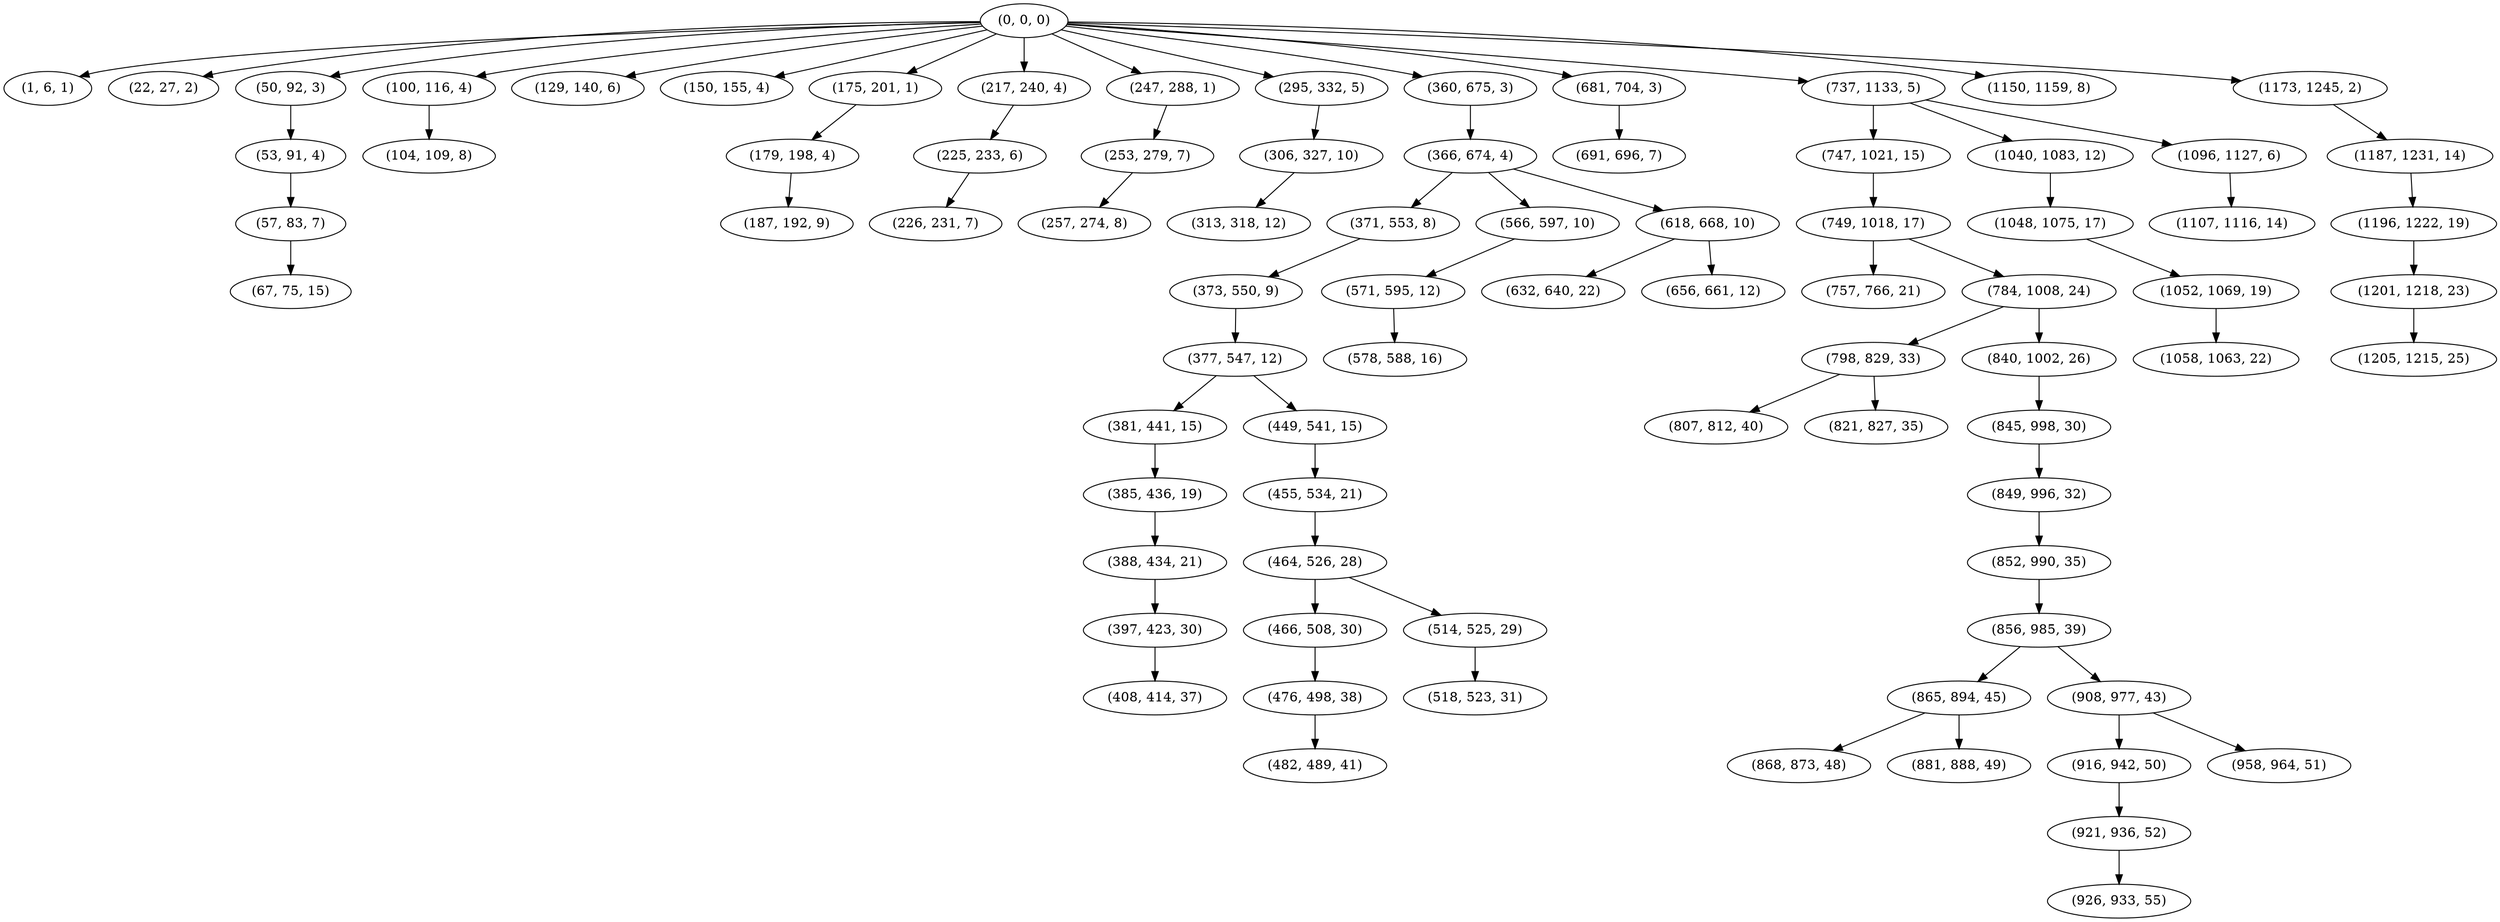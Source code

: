 digraph tree {
    "(0, 0, 0)";
    "(1, 6, 1)";
    "(22, 27, 2)";
    "(50, 92, 3)";
    "(53, 91, 4)";
    "(57, 83, 7)";
    "(67, 75, 15)";
    "(100, 116, 4)";
    "(104, 109, 8)";
    "(129, 140, 6)";
    "(150, 155, 4)";
    "(175, 201, 1)";
    "(179, 198, 4)";
    "(187, 192, 9)";
    "(217, 240, 4)";
    "(225, 233, 6)";
    "(226, 231, 7)";
    "(247, 288, 1)";
    "(253, 279, 7)";
    "(257, 274, 8)";
    "(295, 332, 5)";
    "(306, 327, 10)";
    "(313, 318, 12)";
    "(360, 675, 3)";
    "(366, 674, 4)";
    "(371, 553, 8)";
    "(373, 550, 9)";
    "(377, 547, 12)";
    "(381, 441, 15)";
    "(385, 436, 19)";
    "(388, 434, 21)";
    "(397, 423, 30)";
    "(408, 414, 37)";
    "(449, 541, 15)";
    "(455, 534, 21)";
    "(464, 526, 28)";
    "(466, 508, 30)";
    "(476, 498, 38)";
    "(482, 489, 41)";
    "(514, 525, 29)";
    "(518, 523, 31)";
    "(566, 597, 10)";
    "(571, 595, 12)";
    "(578, 588, 16)";
    "(618, 668, 10)";
    "(632, 640, 22)";
    "(656, 661, 12)";
    "(681, 704, 3)";
    "(691, 696, 7)";
    "(737, 1133, 5)";
    "(747, 1021, 15)";
    "(749, 1018, 17)";
    "(757, 766, 21)";
    "(784, 1008, 24)";
    "(798, 829, 33)";
    "(807, 812, 40)";
    "(821, 827, 35)";
    "(840, 1002, 26)";
    "(845, 998, 30)";
    "(849, 996, 32)";
    "(852, 990, 35)";
    "(856, 985, 39)";
    "(865, 894, 45)";
    "(868, 873, 48)";
    "(881, 888, 49)";
    "(908, 977, 43)";
    "(916, 942, 50)";
    "(921, 936, 52)";
    "(926, 933, 55)";
    "(958, 964, 51)";
    "(1040, 1083, 12)";
    "(1048, 1075, 17)";
    "(1052, 1069, 19)";
    "(1058, 1063, 22)";
    "(1096, 1127, 6)";
    "(1107, 1116, 14)";
    "(1150, 1159, 8)";
    "(1173, 1245, 2)";
    "(1187, 1231, 14)";
    "(1196, 1222, 19)";
    "(1201, 1218, 23)";
    "(1205, 1215, 25)";
    "(0, 0, 0)" -> "(1, 6, 1)";
    "(0, 0, 0)" -> "(22, 27, 2)";
    "(0, 0, 0)" -> "(50, 92, 3)";
    "(0, 0, 0)" -> "(100, 116, 4)";
    "(0, 0, 0)" -> "(129, 140, 6)";
    "(0, 0, 0)" -> "(150, 155, 4)";
    "(0, 0, 0)" -> "(175, 201, 1)";
    "(0, 0, 0)" -> "(217, 240, 4)";
    "(0, 0, 0)" -> "(247, 288, 1)";
    "(0, 0, 0)" -> "(295, 332, 5)";
    "(0, 0, 0)" -> "(360, 675, 3)";
    "(0, 0, 0)" -> "(681, 704, 3)";
    "(0, 0, 0)" -> "(737, 1133, 5)";
    "(0, 0, 0)" -> "(1150, 1159, 8)";
    "(0, 0, 0)" -> "(1173, 1245, 2)";
    "(50, 92, 3)" -> "(53, 91, 4)";
    "(53, 91, 4)" -> "(57, 83, 7)";
    "(57, 83, 7)" -> "(67, 75, 15)";
    "(100, 116, 4)" -> "(104, 109, 8)";
    "(175, 201, 1)" -> "(179, 198, 4)";
    "(179, 198, 4)" -> "(187, 192, 9)";
    "(217, 240, 4)" -> "(225, 233, 6)";
    "(225, 233, 6)" -> "(226, 231, 7)";
    "(247, 288, 1)" -> "(253, 279, 7)";
    "(253, 279, 7)" -> "(257, 274, 8)";
    "(295, 332, 5)" -> "(306, 327, 10)";
    "(306, 327, 10)" -> "(313, 318, 12)";
    "(360, 675, 3)" -> "(366, 674, 4)";
    "(366, 674, 4)" -> "(371, 553, 8)";
    "(366, 674, 4)" -> "(566, 597, 10)";
    "(366, 674, 4)" -> "(618, 668, 10)";
    "(371, 553, 8)" -> "(373, 550, 9)";
    "(373, 550, 9)" -> "(377, 547, 12)";
    "(377, 547, 12)" -> "(381, 441, 15)";
    "(377, 547, 12)" -> "(449, 541, 15)";
    "(381, 441, 15)" -> "(385, 436, 19)";
    "(385, 436, 19)" -> "(388, 434, 21)";
    "(388, 434, 21)" -> "(397, 423, 30)";
    "(397, 423, 30)" -> "(408, 414, 37)";
    "(449, 541, 15)" -> "(455, 534, 21)";
    "(455, 534, 21)" -> "(464, 526, 28)";
    "(464, 526, 28)" -> "(466, 508, 30)";
    "(464, 526, 28)" -> "(514, 525, 29)";
    "(466, 508, 30)" -> "(476, 498, 38)";
    "(476, 498, 38)" -> "(482, 489, 41)";
    "(514, 525, 29)" -> "(518, 523, 31)";
    "(566, 597, 10)" -> "(571, 595, 12)";
    "(571, 595, 12)" -> "(578, 588, 16)";
    "(618, 668, 10)" -> "(632, 640, 22)";
    "(618, 668, 10)" -> "(656, 661, 12)";
    "(681, 704, 3)" -> "(691, 696, 7)";
    "(737, 1133, 5)" -> "(747, 1021, 15)";
    "(737, 1133, 5)" -> "(1040, 1083, 12)";
    "(737, 1133, 5)" -> "(1096, 1127, 6)";
    "(747, 1021, 15)" -> "(749, 1018, 17)";
    "(749, 1018, 17)" -> "(757, 766, 21)";
    "(749, 1018, 17)" -> "(784, 1008, 24)";
    "(784, 1008, 24)" -> "(798, 829, 33)";
    "(784, 1008, 24)" -> "(840, 1002, 26)";
    "(798, 829, 33)" -> "(807, 812, 40)";
    "(798, 829, 33)" -> "(821, 827, 35)";
    "(840, 1002, 26)" -> "(845, 998, 30)";
    "(845, 998, 30)" -> "(849, 996, 32)";
    "(849, 996, 32)" -> "(852, 990, 35)";
    "(852, 990, 35)" -> "(856, 985, 39)";
    "(856, 985, 39)" -> "(865, 894, 45)";
    "(856, 985, 39)" -> "(908, 977, 43)";
    "(865, 894, 45)" -> "(868, 873, 48)";
    "(865, 894, 45)" -> "(881, 888, 49)";
    "(908, 977, 43)" -> "(916, 942, 50)";
    "(908, 977, 43)" -> "(958, 964, 51)";
    "(916, 942, 50)" -> "(921, 936, 52)";
    "(921, 936, 52)" -> "(926, 933, 55)";
    "(1040, 1083, 12)" -> "(1048, 1075, 17)";
    "(1048, 1075, 17)" -> "(1052, 1069, 19)";
    "(1052, 1069, 19)" -> "(1058, 1063, 22)";
    "(1096, 1127, 6)" -> "(1107, 1116, 14)";
    "(1173, 1245, 2)" -> "(1187, 1231, 14)";
    "(1187, 1231, 14)" -> "(1196, 1222, 19)";
    "(1196, 1222, 19)" -> "(1201, 1218, 23)";
    "(1201, 1218, 23)" -> "(1205, 1215, 25)";
}
